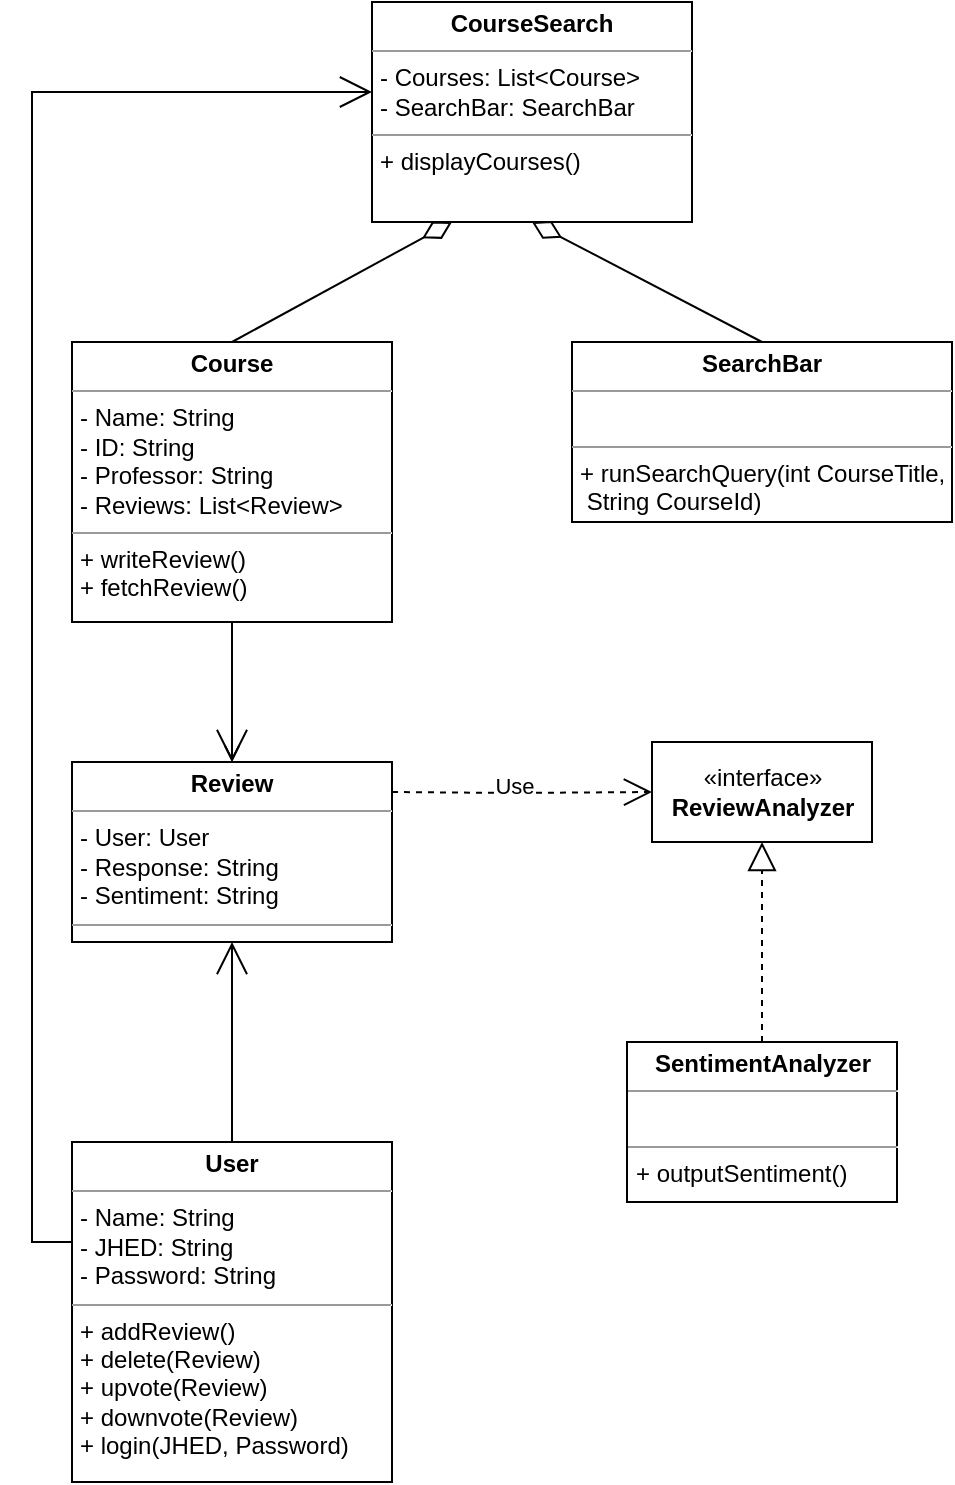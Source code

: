 <mxfile version="20.5.1" type="github">
  <diagram id="4XTOWNeRHPp-hLria3tP" name="Page-1">
    <mxGraphModel dx="1186" dy="-86" grid="1" gridSize="10" guides="1" tooltips="1" connect="1" arrows="1" fold="1" page="1" pageScale="1" pageWidth="1100" pageHeight="850" math="0" shadow="0">
      <root>
        <mxCell id="0" />
        <mxCell id="1" parent="0" />
        <mxCell id="gsyXQG4FVz-aXH8XWBUT-53" style="edgeStyle=none;rounded=0;orthogonalLoop=1;jettySize=auto;html=1;exitX=0.5;exitY=0;exitDx=0;exitDy=0;entryX=0.25;entryY=1;entryDx=0;entryDy=0;startArrow=none;startFill=0;endArrow=diamondThin;endFill=0;startSize=14;endSize=14;sourcePerimeterSpacing=0;" parent="1" source="gsyXQG4FVz-aXH8XWBUT-15" target="gsyXQG4FVz-aXH8XWBUT-21" edge="1">
          <mxGeometry relative="1" as="geometry" />
        </mxCell>
        <mxCell id="gsyXQG4FVz-aXH8XWBUT-57" style="edgeStyle=none;rounded=0;orthogonalLoop=1;jettySize=auto;html=1;exitX=0.5;exitY=1;exitDx=0;exitDy=0;entryX=0.5;entryY=0;entryDx=0;entryDy=0;startArrow=none;startFill=0;endArrow=open;endFill=0;startSize=14;endSize=14;sourcePerimeterSpacing=0;" parent="1" source="gsyXQG4FVz-aXH8XWBUT-15" target="gsyXQG4FVz-aXH8XWBUT-16" edge="1">
          <mxGeometry relative="1" as="geometry" />
        </mxCell>
        <mxCell id="jOvYZxievd3dL9-hsqpI-9" value="" style="edgeStyle=orthogonalEdgeStyle;rounded=0;orthogonalLoop=1;jettySize=auto;html=1;endArrow=open;endFill=0;" parent="1" source="gsyXQG4FVz-aXH8XWBUT-15" target="gsyXQG4FVz-aXH8XWBUT-16" edge="1">
          <mxGeometry relative="1" as="geometry" />
        </mxCell>
        <mxCell id="gsyXQG4FVz-aXH8XWBUT-15" value="&lt;p style=&quot;margin:0px;margin-top:4px;text-align:center;&quot;&gt;&lt;b&gt;Course&lt;/b&gt;&lt;/p&gt;&lt;hr size=&quot;1&quot;&gt;&lt;p style=&quot;margin:0px;margin-left:4px;&quot;&gt;- Name: String&lt;/p&gt;&lt;p style=&quot;margin:0px;margin-left:4px;&quot;&gt;- ID: String&lt;/p&gt;&lt;p style=&quot;margin:0px;margin-left:4px;&quot;&gt;- Professor: String&lt;/p&gt;&lt;p style=&quot;margin:0px;margin-left:4px;&quot;&gt;- Reviews: List&amp;lt;Review&amp;gt;&lt;/p&gt;&lt;hr size=&quot;1&quot;&gt;&lt;p style=&quot;margin:0px;margin-left:4px;&quot;&gt;+ writeReview()&lt;/p&gt;&lt;p style=&quot;margin:0px;margin-left:4px;&quot;&gt;+ fetchReview()&lt;/p&gt;&lt;p style=&quot;margin:0px;margin-left:4px;&quot;&gt;&lt;br&gt;&lt;/p&gt;" style="verticalAlign=top;align=left;overflow=fill;fontSize=12;fontFamily=Helvetica;html=1;" parent="1" vertex="1">
          <mxGeometry x="80" y="1050" width="160" height="140" as="geometry" />
        </mxCell>
        <mxCell id="gsyXQG4FVz-aXH8XWBUT-56" style="edgeStyle=none;rounded=0;orthogonalLoop=1;jettySize=auto;html=1;exitX=0.5;exitY=1;exitDx=0;exitDy=0;entryX=0.5;entryY=0;entryDx=0;entryDy=0;startArrow=open;startFill=0;endArrow=none;endFill=0;startSize=14;endSize=14;sourcePerimeterSpacing=0;" parent="1" source="gsyXQG4FVz-aXH8XWBUT-16" target="gsyXQG4FVz-aXH8XWBUT-18" edge="1">
          <mxGeometry relative="1" as="geometry" />
        </mxCell>
        <mxCell id="gsyXQG4FVz-aXH8XWBUT-16" value="&lt;p style=&quot;margin:0px;margin-top:4px;text-align:center;&quot;&gt;&lt;b&gt;Review&lt;/b&gt;&lt;/p&gt;&lt;hr size=&quot;1&quot;&gt;&lt;p style=&quot;margin:0px;margin-left:4px;&quot;&gt;- User: User&lt;/p&gt;&lt;p style=&quot;margin:0px;margin-left:4px;&quot;&gt;- Response: String&lt;/p&gt;&lt;p style=&quot;margin:0px;margin-left:4px;&quot;&gt;- Sentiment: String&lt;/p&gt;&lt;hr size=&quot;1&quot;&gt;&lt;p style=&quot;margin:0px;margin-left:4px;&quot;&gt;&lt;br&gt;&lt;/p&gt;" style="verticalAlign=top;align=left;overflow=fill;fontSize=12;fontFamily=Helvetica;html=1;" parent="1" vertex="1">
          <mxGeometry x="80" y="1260" width="160" height="90" as="geometry" />
        </mxCell>
        <mxCell id="gsyXQG4FVz-aXH8XWBUT-58" style="edgeStyle=orthogonalEdgeStyle;rounded=0;orthogonalLoop=1;jettySize=auto;html=1;exitX=0;exitY=0.5;exitDx=0;exitDy=0;startArrow=none;startFill=0;endArrow=open;endFill=0;startSize=14;endSize=14;sourcePerimeterSpacing=0;" parent="1" source="gsyXQG4FVz-aXH8XWBUT-18" target="gsyXQG4FVz-aXH8XWBUT-21" edge="1">
          <mxGeometry relative="1" as="geometry">
            <Array as="points">
              <mxPoint x="60" y="1500" />
              <mxPoint x="60" y="925" />
            </Array>
          </mxGeometry>
        </mxCell>
        <mxCell id="gsyXQG4FVz-aXH8XWBUT-18" value="&lt;p style=&quot;margin:0px;margin-top:4px;text-align:center;&quot;&gt;&lt;b&gt;User&lt;/b&gt;&lt;/p&gt;&lt;hr size=&quot;1&quot;&gt;&lt;p style=&quot;margin:0px;margin-left:4px;&quot;&gt;- Name: String&lt;/p&gt;&lt;p style=&quot;margin:0px;margin-left:4px;&quot;&gt;- JHED: String&lt;br&gt;&lt;/p&gt;&lt;p style=&quot;margin:0px;margin-left:4px;&quot;&gt;- Password: String&lt;/p&gt;&lt;hr size=&quot;1&quot;&gt;&lt;p style=&quot;margin:0px;margin-left:4px;&quot;&gt;+ addReview()&lt;/p&gt;&lt;p style=&quot;margin:0px;margin-left:4px;&quot;&gt;+ delete(Review)&lt;/p&gt;&lt;p style=&quot;margin:0px;margin-left:4px;&quot;&gt;+ upvote(Review)&lt;/p&gt;&lt;p style=&quot;margin: 0px 0px 0px 4px;&quot;&gt;+ downvote(Review)&lt;/p&gt;&lt;p style=&quot;margin:0px;margin-left:4px;&quot;&gt;+ login(JHED, Password)&lt;/p&gt;" style="verticalAlign=top;align=left;overflow=fill;fontSize=12;fontFamily=Helvetica;html=1;" parent="1" vertex="1">
          <mxGeometry x="80" y="1450" width="160" height="170" as="geometry" />
        </mxCell>
        <mxCell id="gsyXQG4FVz-aXH8XWBUT-54" style="edgeStyle=none;rounded=0;orthogonalLoop=1;jettySize=auto;html=1;exitX=0.5;exitY=0;exitDx=0;exitDy=0;entryX=0.5;entryY=1;entryDx=0;entryDy=0;startArrow=none;startFill=0;endArrow=diamondThin;endFill=0;startSize=14;endSize=14;sourcePerimeterSpacing=0;" parent="1" source="gsyXQG4FVz-aXH8XWBUT-19" target="gsyXQG4FVz-aXH8XWBUT-21" edge="1">
          <mxGeometry relative="1" as="geometry" />
        </mxCell>
        <mxCell id="gsyXQG4FVz-aXH8XWBUT-19" value="&lt;p style=&quot;margin:0px;margin-top:4px;text-align:center;&quot;&gt;&lt;b&gt;SearchBar&lt;/b&gt;&lt;/p&gt;&lt;hr size=&quot;1&quot;&gt;&lt;p style=&quot;margin:0px;margin-left:4px;&quot;&gt;&lt;br&gt;&lt;/p&gt;&lt;hr size=&quot;1&quot;&gt;&lt;p style=&quot;margin:0px;margin-left:4px;&quot;&gt;+ runSearchQuery(int CourseTitle,&lt;/p&gt;&lt;p style=&quot;margin:0px;margin-left:4px;&quot;&gt;&amp;nbsp;String CourseId)&lt;/p&gt;&lt;p style=&quot;margin:0px;margin-left:4px;&quot;&gt;&lt;br&gt;&lt;/p&gt;&lt;p style=&quot;margin:0px;margin-left:4px;&quot;&gt;&lt;br&gt;&lt;/p&gt;&lt;p style=&quot;margin:0px;margin-left:4px;&quot;&gt;&lt;br&gt;&lt;/p&gt;" style="verticalAlign=top;align=left;overflow=fill;fontSize=12;fontFamily=Helvetica;html=1;" parent="1" vertex="1">
          <mxGeometry x="330" y="1050" width="190" height="90" as="geometry" />
        </mxCell>
        <mxCell id="gsyXQG4FVz-aXH8XWBUT-21" value="&lt;p style=&quot;margin:0px;margin-top:4px;text-align:center;&quot;&gt;&lt;b&gt;CourseSearch&lt;/b&gt;&lt;/p&gt;&lt;hr size=&quot;1&quot;&gt;&lt;p style=&quot;margin:0px;margin-left:4px;&quot;&gt;- Courses: List&amp;lt;Course&amp;gt;&lt;/p&gt;&lt;p style=&quot;margin:0px;margin-left:4px;&quot;&gt;- SearchBar: SearchBar&lt;br&gt;&lt;/p&gt;&lt;hr size=&quot;1&quot;&gt;&lt;p style=&quot;margin:0px;margin-left:4px;&quot;&gt;+ displayCourses()&lt;/p&gt;&lt;p style=&quot;margin:0px;margin-left:4px;&quot;&gt;&lt;br&gt;&lt;/p&gt;&lt;p style=&quot;margin:0px;margin-left:4px;&quot;&gt;&lt;br&gt;&lt;/p&gt;&lt;p style=&quot;margin:0px;margin-left:4px;&quot;&gt;&lt;br&gt;&lt;/p&gt;&lt;p style=&quot;margin:0px;margin-left:4px;&quot;&gt;&lt;br&gt;&lt;/p&gt;&lt;p style=&quot;margin:0px;margin-left:4px;&quot;&gt;&lt;br&gt;&lt;/p&gt;" style="verticalAlign=top;align=left;overflow=fill;fontSize=12;fontFamily=Helvetica;html=1;" parent="1" vertex="1">
          <mxGeometry x="230" y="880" width="160" height="110" as="geometry" />
        </mxCell>
        <mxCell id="gsyXQG4FVz-aXH8XWBUT-41" style="edgeStyle=orthogonalEdgeStyle;rounded=0;orthogonalLoop=1;jettySize=auto;html=1;exitX=1;exitY=0.5;exitDx=0;exitDy=0;entryX=0;entryY=0.5;entryDx=0;entryDy=0;startArrow=none;startFill=0;endArrow=open;endFill=0;startSize=14;sourcePerimeterSpacing=0;dashed=1;endSize=12;" parent="1" target="gsyXQG4FVz-aXH8XWBUT-45" edge="1">
          <mxGeometry relative="1" as="geometry">
            <mxPoint x="240" y="1275" as="sourcePoint" />
          </mxGeometry>
        </mxCell>
        <mxCell id="gsyXQG4FVz-aXH8XWBUT-42" value="Use" style="edgeLabel;html=1;align=center;verticalAlign=middle;resizable=0;points=[];" parent="gsyXQG4FVz-aXH8XWBUT-41" vertex="1" connectable="0">
          <mxGeometry x="-0.061" y="3" relative="1" as="geometry">
            <mxPoint as="offset" />
          </mxGeometry>
        </mxCell>
        <mxCell id="gsyXQG4FVz-aXH8XWBUT-43" style="edgeStyle=orthogonalEdgeStyle;rounded=0;orthogonalLoop=1;jettySize=auto;html=1;exitX=0.5;exitY=0;exitDx=0;exitDy=0;entryX=0.5;entryY=1;entryDx=0;entryDy=0;dashed=1;startArrow=none;startFill=0;endArrow=block;endFill=0;startSize=14;endSize=12;sourcePerimeterSpacing=0;" parent="1" source="XghaN851XgYam1Wc7i2B-1" target="gsyXQG4FVz-aXH8XWBUT-45" edge="1">
          <mxGeometry relative="1" as="geometry">
            <mxPoint x="425" y="1430" as="sourcePoint" />
          </mxGeometry>
        </mxCell>
        <mxCell id="gsyXQG4FVz-aXH8XWBUT-45" value="«interface»&lt;br&gt;&lt;b&gt;ReviewAnalyzer&lt;/b&gt;" style="html=1;" parent="1" vertex="1">
          <mxGeometry x="370" y="1250" width="110" height="50" as="geometry" />
        </mxCell>
        <mxCell id="XghaN851XgYam1Wc7i2B-1" value="&lt;p style=&quot;margin:0px;margin-top:4px;text-align:center;&quot;&gt;&lt;b&gt;SentimentAnalyzer&lt;/b&gt;&lt;/p&gt;&lt;hr size=&quot;1&quot;&gt;&lt;p style=&quot;margin:0px;margin-left:4px;&quot;&gt;&lt;br&gt;&lt;/p&gt;&lt;hr size=&quot;1&quot;&gt;&lt;p style=&quot;margin:0px;margin-left:4px;&quot;&gt;+ outputSentiment()&lt;/p&gt;" style="verticalAlign=top;align=left;overflow=fill;fontSize=12;fontFamily=Helvetica;html=1;" parent="1" vertex="1">
          <mxGeometry x="357.5" y="1400" width="135" height="80" as="geometry" />
        </mxCell>
      </root>
    </mxGraphModel>
  </diagram>
</mxfile>
